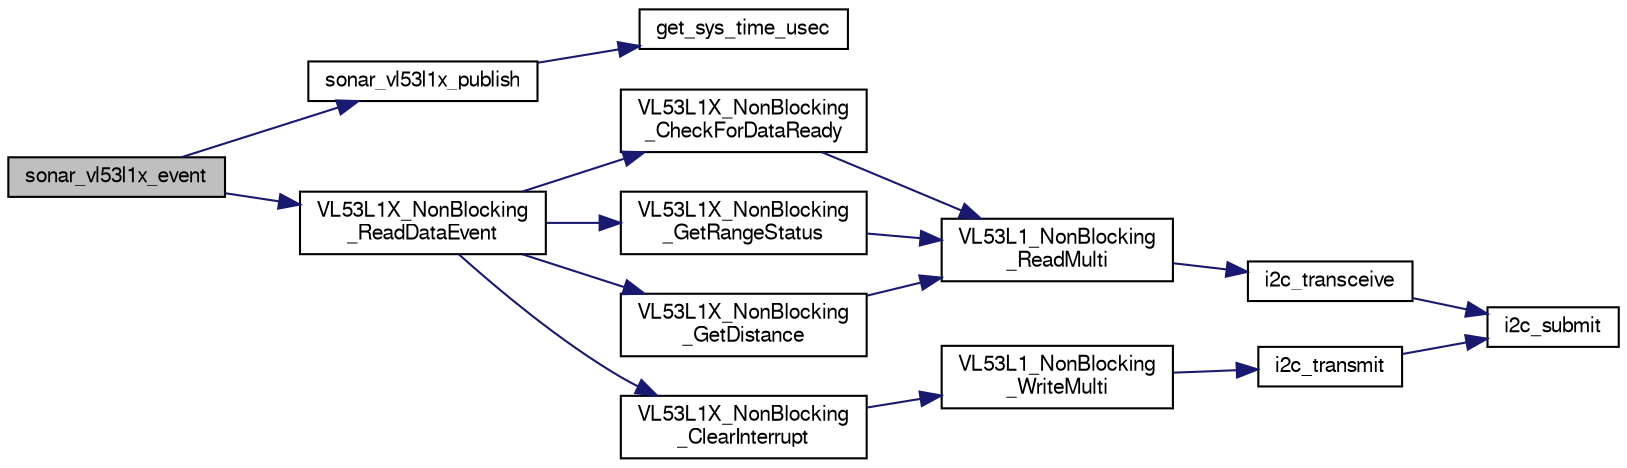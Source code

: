 digraph "sonar_vl53l1x_event"
{
  edge [fontname="FreeSans",fontsize="10",labelfontname="FreeSans",labelfontsize="10"];
  node [fontname="FreeSans",fontsize="10",shape=record];
  rankdir="LR";
  Node1 [label="sonar_vl53l1x_event",height=0.2,width=0.4,color="black", fillcolor="grey75", style="filled", fontcolor="black"];
  Node1 -> Node2 [color="midnightblue",fontsize="10",style="solid",fontname="FreeSans"];
  Node2 [label="sonar_vl53l1x_publish",height=0.2,width=0.4,color="black", fillcolor="white", style="filled",URL="$sonar__vl53l1x_8c.html#a1cd6c21daf254f96d8b32aece7d79d0a"];
  Node2 -> Node3 [color="midnightblue",fontsize="10",style="solid",fontname="FreeSans"];
  Node3 [label="get_sys_time_usec",height=0.2,width=0.4,color="black", fillcolor="white", style="filled",URL="$chibios_2mcu__periph_2sys__time__arch_8c.html#a7ddfef1f78a56c6b4c4c536b5d670bfb",tooltip="Get the time in microseconds since startup. "];
  Node1 -> Node4 [color="midnightblue",fontsize="10",style="solid",fontname="FreeSans"];
  Node4 [label="VL53L1X_NonBlocking\l_ReadDataEvent",height=0.2,width=0.4,color="black", fillcolor="white", style="filled",URL="$vl53l1x__nonblocking_8c.html#ae15f0a1990480af4669e18523d1b16b0",tooltip="Implement non-blocking read sequence The data reading actually starts when the read_state is set to V..."];
  Node4 -> Node5 [color="midnightblue",fontsize="10",style="solid",fontname="FreeSans"];
  Node5 [label="VL53L1X_NonBlocking\l_CheckForDataReady",height=0.2,width=0.4,color="black", fillcolor="white", style="filled",URL="$vl53l1x__nonblocking_8c.html#a8e8516a4ceb5cc17f33c323bf5f839b7",tooltip="This function checks if the new ranging data is available by polling the dedicated register..."];
  Node5 -> Node6 [color="midnightblue",fontsize="10",style="solid",fontname="FreeSans"];
  Node6 [label="VL53L1_NonBlocking\l_ReadMulti",height=0.2,width=0.4,color="black", fillcolor="white", style="filled",URL="$vl53l1x__nonblocking_8c.html#a40075e3c54c6a8d9ce3b1f2fb2cef1c3"];
  Node6 -> Node7 [color="midnightblue",fontsize="10",style="solid",fontname="FreeSans"];
  Node7 [label="i2c_transceive",height=0.2,width=0.4,color="black", fillcolor="white", style="filled",URL="$group__i2c.html#gafb731922c9fb73255aa4cc11e34bfbd6",tooltip="Submit a write/read transaction. "];
  Node7 -> Node8 [color="midnightblue",fontsize="10",style="solid",fontname="FreeSans"];
  Node8 [label="i2c_submit",height=0.2,width=0.4,color="black", fillcolor="white", style="filled",URL="$group__i2c.html#ga4eed48e542a9c71b93372f5a38d7e367",tooltip="Submit a I2C transaction. "];
  Node4 -> Node9 [color="midnightblue",fontsize="10",style="solid",fontname="FreeSans"];
  Node9 [label="VL53L1X_NonBlocking\l_GetRangeStatus",height=0.2,width=0.4,color="black", fillcolor="white", style="filled",URL="$vl53l1x__nonblocking_8c.html#a6cd73e6df6116cd6707a25177786f82a",tooltip="This function returns the range status to discard wrong measurments. "];
  Node9 -> Node6 [color="midnightblue",fontsize="10",style="solid",fontname="FreeSans"];
  Node4 -> Node10 [color="midnightblue",fontsize="10",style="solid",fontname="FreeSans"];
  Node10 [label="VL53L1X_NonBlocking\l_GetDistance",height=0.2,width=0.4,color="black", fillcolor="white", style="filled",URL="$vl53l1x__nonblocking_8c.html#a5a86352c48d28857538713dba0f210c5",tooltip="This function returns the distance measured by the sensor in mm. "];
  Node10 -> Node6 [color="midnightblue",fontsize="10",style="solid",fontname="FreeSans"];
  Node4 -> Node11 [color="midnightblue",fontsize="10",style="solid",fontname="FreeSans"];
  Node11 [label="VL53L1X_NonBlocking\l_ClearInterrupt",height=0.2,width=0.4,color="black", fillcolor="white", style="filled",URL="$vl53l1x__nonblocking_8c.html#a99be979805273ff0a6ab8283a1df0b2a",tooltip="This function clears the interrupt, to be called after a ranging data reading to arm the interrupt fo..."];
  Node11 -> Node12 [color="midnightblue",fontsize="10",style="solid",fontname="FreeSans"];
  Node12 [label="VL53L1_NonBlocking\l_WriteMulti",height=0.2,width=0.4,color="black", fillcolor="white", style="filled",URL="$vl53l1x__nonblocking_8c.html#acccd356803aea344aafa214bba106ac6"];
  Node12 -> Node13 [color="midnightblue",fontsize="10",style="solid",fontname="FreeSans"];
  Node13 [label="i2c_transmit",height=0.2,width=0.4,color="black", fillcolor="white", style="filled",URL="$group__i2c.html#ga54405aa058f14a143b8b1b5380015927",tooltip="Submit a write only transaction. "];
  Node13 -> Node8 [color="midnightblue",fontsize="10",style="solid",fontname="FreeSans"];
}
